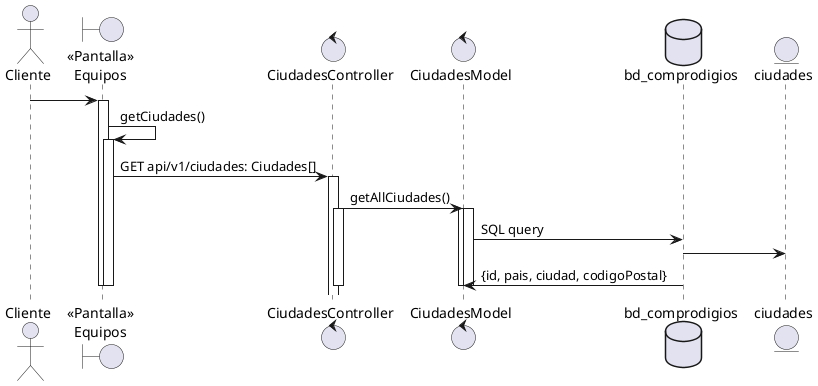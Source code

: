 @startuml
actor "Cliente" as actorCliente
boundary "<<Pantalla>>\nEquipos" as boundryPantallaEquipos

actorCliente -> boundryPantallaEquipos
activate boundryPantallaEquipos
   boundryPantallaEquipos -> boundryPantallaEquipos: getCiudades()
    activate boundryPantallaEquipos
        control "CiudadesController" as ciudadesController
            control "CiudadesModel" as ciudadesModel
           boundryPantallaEquipos -> ciudadesController: GET api/v1/ciudades: Ciudades[]
            activate ciudadesController
                ciudadesController -> ciudadesModel: getAllCiudades()
                activate ciudadesController
                    database "bd_comprodigios" as dbComprodigios
                    entity ciudades
                    activate ciudadesModel
                        activate ciudadesModel
                            ciudadesModel -> dbComprodigios: SQL query
                            dbComprodigios -> ciudades
                            dbComprodigios -> ciudadesModel: {id, pais, ciudad, codigoPostal}
                        deactivate

                    deactivate
                deactivate
        deactivate
    deactivate
deactivate